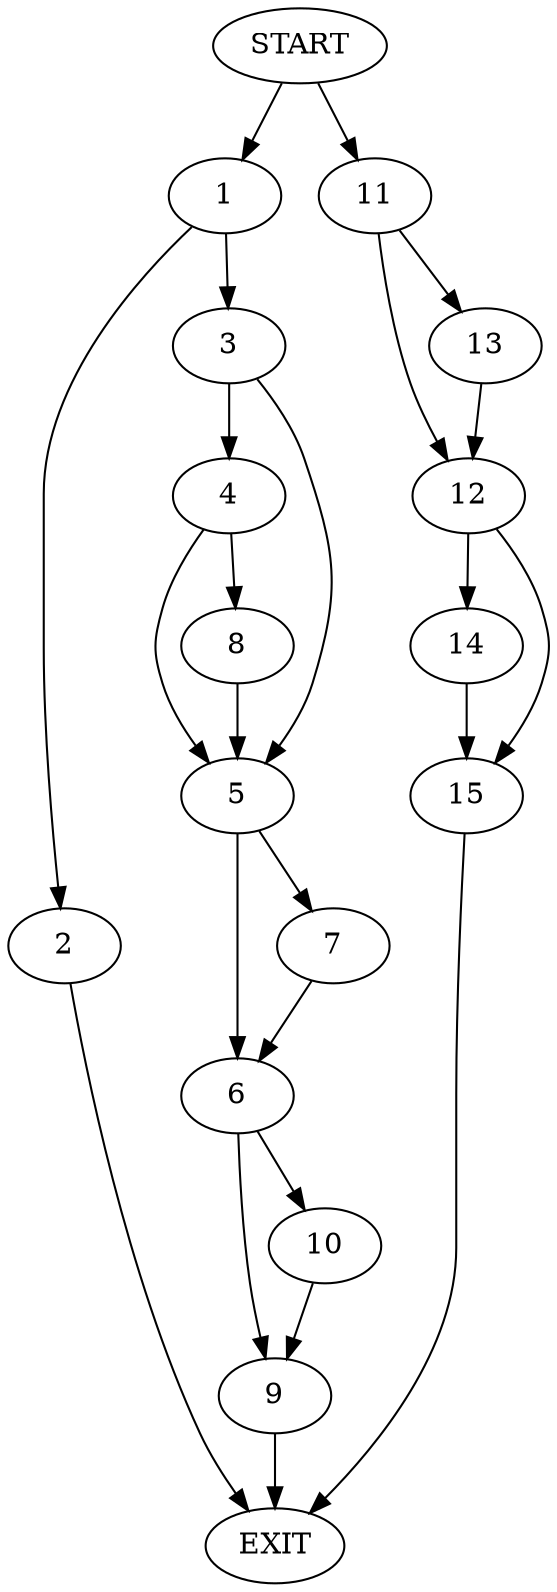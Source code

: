 digraph {
0 [label="START"]
16 [label="EXIT"]
0 -> 1
1 -> 2
1 -> 3
3 -> 4
3 -> 5
2 -> 16
5 -> 6
5 -> 7
4 -> 8
4 -> 5
8 -> 5
6 -> 9
6 -> 10
7 -> 6
10 -> 9
9 -> 16
0 -> 11
11 -> 12
11 -> 13
12 -> 14
12 -> 15
13 -> 12
14 -> 15
15 -> 16
}

